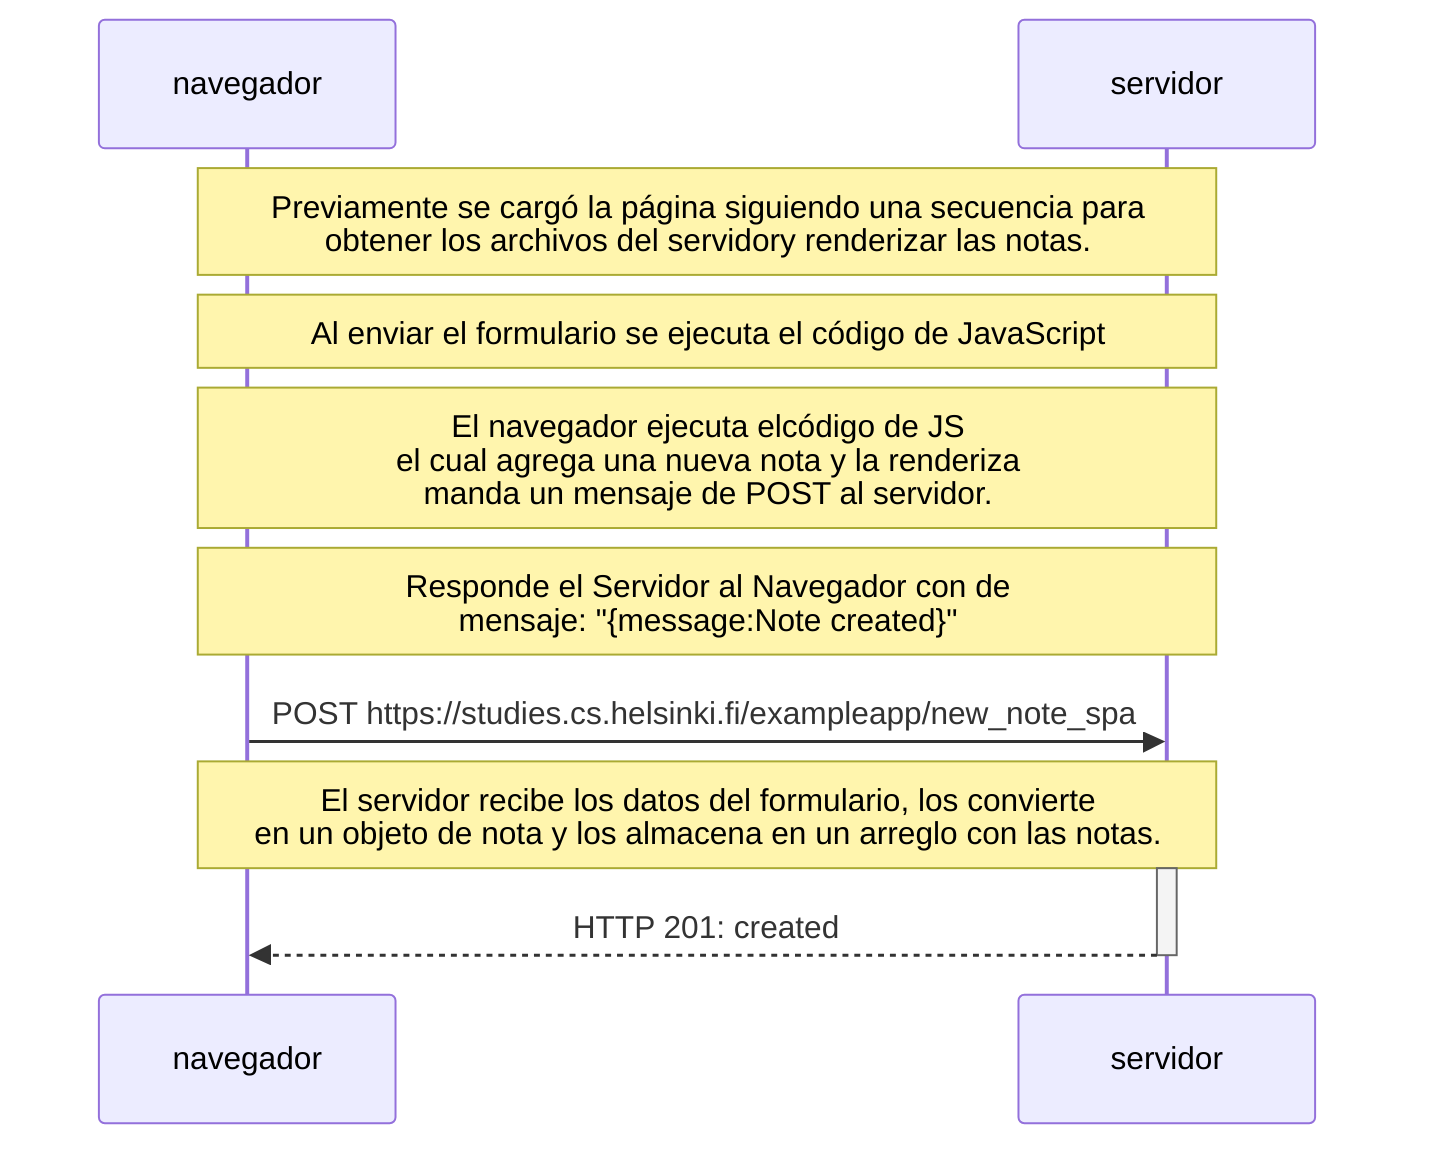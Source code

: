 sequenceDiagram
    participant navegador
    participant servidor

    Note over navegador,servidor: Previamente se cargó la página siguiendo una secuencia para <br/> obtener los archivos del servidory renderizar las notas.
    Note over navegador,servidor: Al enviar el formulario se ejecuta el código de JavaScript

    Note over navegador,servidor: El navegador ejecuta elcódigo de JS<br/> el cual agrega una nueva nota y la renderiza <br/> manda un mensaje de POST al servidor.
    Note over navegador,servidor: Responde el Servidor al Navegador con  de <br/> mensaje: "{message:Note created}"
    navegador->>servidor: POST https://studies.cs.helsinki.fi/exampleapp/new_note_spa
    Note over navegador,servidor: El servidor recibe los datos del formulario, los convierte <br/> en un objeto de nota y los almacena en un arreglo con las notas.
    
    activate servidor
    servidor-->>navegador: HTTP 201: created
    deactivate servidor